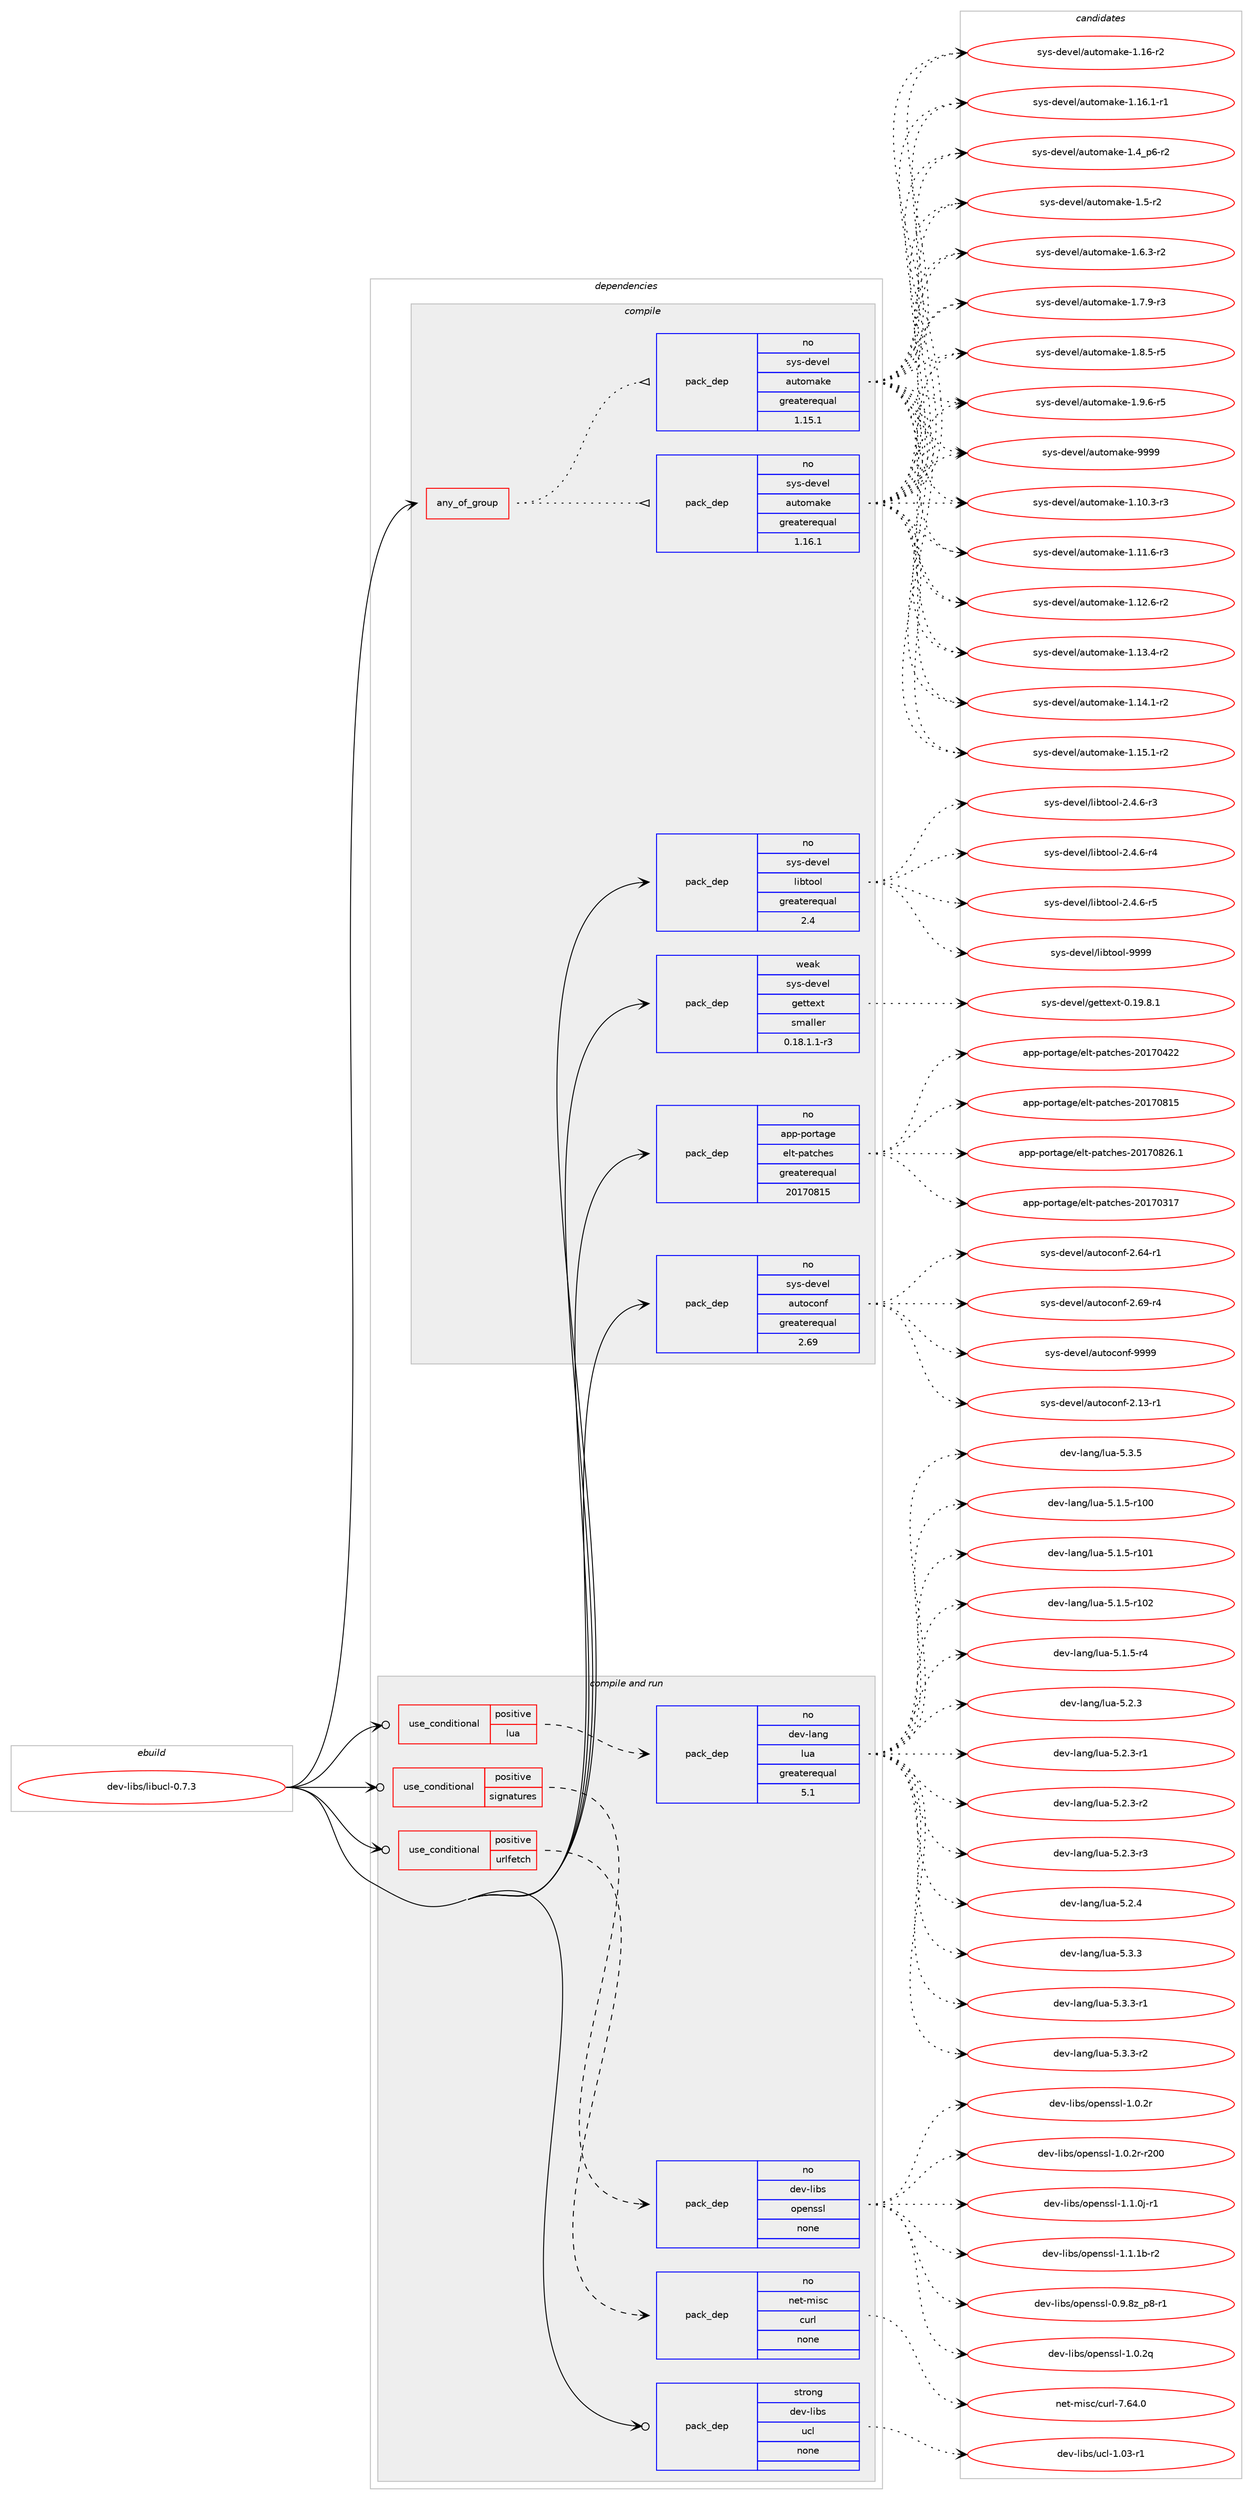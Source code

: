 digraph prolog {

# *************
# Graph options
# *************

newrank=true;
concentrate=true;
compound=true;
graph [rankdir=LR,fontname=Helvetica,fontsize=10,ranksep=1.5];#, ranksep=2.5, nodesep=0.2];
edge  [arrowhead=vee];
node  [fontname=Helvetica,fontsize=10];

# **********
# The ebuild
# **********

subgraph cluster_leftcol {
color=gray;
rank=same;
label=<<i>ebuild</i>>;
id [label="dev-libs/libucl-0.7.3", color=red, width=4, href="../dev-libs/libucl-0.7.3.svg"];
}

# ****************
# The dependencies
# ****************

subgraph cluster_midcol {
color=gray;
label=<<i>dependencies</i>>;
subgraph cluster_compile {
fillcolor="#eeeeee";
style=filled;
label=<<i>compile</i>>;
subgraph any22344 {
dependency1370027 [label=<<TABLE BORDER="0" CELLBORDER="1" CELLSPACING="0" CELLPADDING="4"><TR><TD CELLPADDING="10">any_of_group</TD></TR></TABLE>>, shape=none, color=red];subgraph pack980682 {
dependency1370028 [label=<<TABLE BORDER="0" CELLBORDER="1" CELLSPACING="0" CELLPADDING="4" WIDTH="220"><TR><TD ROWSPAN="6" CELLPADDING="30">pack_dep</TD></TR><TR><TD WIDTH="110">no</TD></TR><TR><TD>sys-devel</TD></TR><TR><TD>automake</TD></TR><TR><TD>greaterequal</TD></TR><TR><TD>1.16.1</TD></TR></TABLE>>, shape=none, color=blue];
}
dependency1370027:e -> dependency1370028:w [weight=20,style="dotted",arrowhead="oinv"];
subgraph pack980683 {
dependency1370029 [label=<<TABLE BORDER="0" CELLBORDER="1" CELLSPACING="0" CELLPADDING="4" WIDTH="220"><TR><TD ROWSPAN="6" CELLPADDING="30">pack_dep</TD></TR><TR><TD WIDTH="110">no</TD></TR><TR><TD>sys-devel</TD></TR><TR><TD>automake</TD></TR><TR><TD>greaterequal</TD></TR><TR><TD>1.15.1</TD></TR></TABLE>>, shape=none, color=blue];
}
dependency1370027:e -> dependency1370029:w [weight=20,style="dotted",arrowhead="oinv"];
}
id:e -> dependency1370027:w [weight=20,style="solid",arrowhead="vee"];
subgraph pack980684 {
dependency1370030 [label=<<TABLE BORDER="0" CELLBORDER="1" CELLSPACING="0" CELLPADDING="4" WIDTH="220"><TR><TD ROWSPAN="6" CELLPADDING="30">pack_dep</TD></TR><TR><TD WIDTH="110">no</TD></TR><TR><TD>app-portage</TD></TR><TR><TD>elt-patches</TD></TR><TR><TD>greaterequal</TD></TR><TR><TD>20170815</TD></TR></TABLE>>, shape=none, color=blue];
}
id:e -> dependency1370030:w [weight=20,style="solid",arrowhead="vee"];
subgraph pack980685 {
dependency1370031 [label=<<TABLE BORDER="0" CELLBORDER="1" CELLSPACING="0" CELLPADDING="4" WIDTH="220"><TR><TD ROWSPAN="6" CELLPADDING="30">pack_dep</TD></TR><TR><TD WIDTH="110">no</TD></TR><TR><TD>sys-devel</TD></TR><TR><TD>autoconf</TD></TR><TR><TD>greaterequal</TD></TR><TR><TD>2.69</TD></TR></TABLE>>, shape=none, color=blue];
}
id:e -> dependency1370031:w [weight=20,style="solid",arrowhead="vee"];
subgraph pack980686 {
dependency1370032 [label=<<TABLE BORDER="0" CELLBORDER="1" CELLSPACING="0" CELLPADDING="4" WIDTH="220"><TR><TD ROWSPAN="6" CELLPADDING="30">pack_dep</TD></TR><TR><TD WIDTH="110">no</TD></TR><TR><TD>sys-devel</TD></TR><TR><TD>libtool</TD></TR><TR><TD>greaterequal</TD></TR><TR><TD>2.4</TD></TR></TABLE>>, shape=none, color=blue];
}
id:e -> dependency1370032:w [weight=20,style="solid",arrowhead="vee"];
subgraph pack980687 {
dependency1370033 [label=<<TABLE BORDER="0" CELLBORDER="1" CELLSPACING="0" CELLPADDING="4" WIDTH="220"><TR><TD ROWSPAN="6" CELLPADDING="30">pack_dep</TD></TR><TR><TD WIDTH="110">weak</TD></TR><TR><TD>sys-devel</TD></TR><TR><TD>gettext</TD></TR><TR><TD>smaller</TD></TR><TR><TD>0.18.1.1-r3</TD></TR></TABLE>>, shape=none, color=blue];
}
id:e -> dependency1370033:w [weight=20,style="solid",arrowhead="vee"];
}
subgraph cluster_compileandrun {
fillcolor="#eeeeee";
style=filled;
label=<<i>compile and run</i>>;
subgraph cond366439 {
dependency1370034 [label=<<TABLE BORDER="0" CELLBORDER="1" CELLSPACING="0" CELLPADDING="4"><TR><TD ROWSPAN="3" CELLPADDING="10">use_conditional</TD></TR><TR><TD>positive</TD></TR><TR><TD>lua</TD></TR></TABLE>>, shape=none, color=red];
subgraph pack980688 {
dependency1370035 [label=<<TABLE BORDER="0" CELLBORDER="1" CELLSPACING="0" CELLPADDING="4" WIDTH="220"><TR><TD ROWSPAN="6" CELLPADDING="30">pack_dep</TD></TR><TR><TD WIDTH="110">no</TD></TR><TR><TD>dev-lang</TD></TR><TR><TD>lua</TD></TR><TR><TD>greaterequal</TD></TR><TR><TD>5.1</TD></TR></TABLE>>, shape=none, color=blue];
}
dependency1370034:e -> dependency1370035:w [weight=20,style="dashed",arrowhead="vee"];
}
id:e -> dependency1370034:w [weight=20,style="solid",arrowhead="odotvee"];
subgraph cond366440 {
dependency1370036 [label=<<TABLE BORDER="0" CELLBORDER="1" CELLSPACING="0" CELLPADDING="4"><TR><TD ROWSPAN="3" CELLPADDING="10">use_conditional</TD></TR><TR><TD>positive</TD></TR><TR><TD>signatures</TD></TR></TABLE>>, shape=none, color=red];
subgraph pack980689 {
dependency1370037 [label=<<TABLE BORDER="0" CELLBORDER="1" CELLSPACING="0" CELLPADDING="4" WIDTH="220"><TR><TD ROWSPAN="6" CELLPADDING="30">pack_dep</TD></TR><TR><TD WIDTH="110">no</TD></TR><TR><TD>dev-libs</TD></TR><TR><TD>openssl</TD></TR><TR><TD>none</TD></TR><TR><TD></TD></TR></TABLE>>, shape=none, color=blue];
}
dependency1370036:e -> dependency1370037:w [weight=20,style="dashed",arrowhead="vee"];
}
id:e -> dependency1370036:w [weight=20,style="solid",arrowhead="odotvee"];
subgraph cond366441 {
dependency1370038 [label=<<TABLE BORDER="0" CELLBORDER="1" CELLSPACING="0" CELLPADDING="4"><TR><TD ROWSPAN="3" CELLPADDING="10">use_conditional</TD></TR><TR><TD>positive</TD></TR><TR><TD>urlfetch</TD></TR></TABLE>>, shape=none, color=red];
subgraph pack980690 {
dependency1370039 [label=<<TABLE BORDER="0" CELLBORDER="1" CELLSPACING="0" CELLPADDING="4" WIDTH="220"><TR><TD ROWSPAN="6" CELLPADDING="30">pack_dep</TD></TR><TR><TD WIDTH="110">no</TD></TR><TR><TD>net-misc</TD></TR><TR><TD>curl</TD></TR><TR><TD>none</TD></TR><TR><TD></TD></TR></TABLE>>, shape=none, color=blue];
}
dependency1370038:e -> dependency1370039:w [weight=20,style="dashed",arrowhead="vee"];
}
id:e -> dependency1370038:w [weight=20,style="solid",arrowhead="odotvee"];
subgraph pack980691 {
dependency1370040 [label=<<TABLE BORDER="0" CELLBORDER="1" CELLSPACING="0" CELLPADDING="4" WIDTH="220"><TR><TD ROWSPAN="6" CELLPADDING="30">pack_dep</TD></TR><TR><TD WIDTH="110">strong</TD></TR><TR><TD>dev-libs</TD></TR><TR><TD>ucl</TD></TR><TR><TD>none</TD></TR><TR><TD></TD></TR></TABLE>>, shape=none, color=blue];
}
id:e -> dependency1370040:w [weight=20,style="solid",arrowhead="odotvee"];
}
subgraph cluster_run {
fillcolor="#eeeeee";
style=filled;
label=<<i>run</i>>;
}
}

# **************
# The candidates
# **************

subgraph cluster_choices {
rank=same;
color=gray;
label=<<i>candidates</i>>;

subgraph choice980682 {
color=black;
nodesep=1;
choice11512111545100101118101108479711711611110997107101454946494846514511451 [label="sys-devel/automake-1.10.3-r3", color=red, width=4,href="../sys-devel/automake-1.10.3-r3.svg"];
choice11512111545100101118101108479711711611110997107101454946494946544511451 [label="sys-devel/automake-1.11.6-r3", color=red, width=4,href="../sys-devel/automake-1.11.6-r3.svg"];
choice11512111545100101118101108479711711611110997107101454946495046544511450 [label="sys-devel/automake-1.12.6-r2", color=red, width=4,href="../sys-devel/automake-1.12.6-r2.svg"];
choice11512111545100101118101108479711711611110997107101454946495146524511450 [label="sys-devel/automake-1.13.4-r2", color=red, width=4,href="../sys-devel/automake-1.13.4-r2.svg"];
choice11512111545100101118101108479711711611110997107101454946495246494511450 [label="sys-devel/automake-1.14.1-r2", color=red, width=4,href="../sys-devel/automake-1.14.1-r2.svg"];
choice11512111545100101118101108479711711611110997107101454946495346494511450 [label="sys-devel/automake-1.15.1-r2", color=red, width=4,href="../sys-devel/automake-1.15.1-r2.svg"];
choice1151211154510010111810110847971171161111099710710145494649544511450 [label="sys-devel/automake-1.16-r2", color=red, width=4,href="../sys-devel/automake-1.16-r2.svg"];
choice11512111545100101118101108479711711611110997107101454946495446494511449 [label="sys-devel/automake-1.16.1-r1", color=red, width=4,href="../sys-devel/automake-1.16.1-r1.svg"];
choice115121115451001011181011084797117116111109971071014549465295112544511450 [label="sys-devel/automake-1.4_p6-r2", color=red, width=4,href="../sys-devel/automake-1.4_p6-r2.svg"];
choice11512111545100101118101108479711711611110997107101454946534511450 [label="sys-devel/automake-1.5-r2", color=red, width=4,href="../sys-devel/automake-1.5-r2.svg"];
choice115121115451001011181011084797117116111109971071014549465446514511450 [label="sys-devel/automake-1.6.3-r2", color=red, width=4,href="../sys-devel/automake-1.6.3-r2.svg"];
choice115121115451001011181011084797117116111109971071014549465546574511451 [label="sys-devel/automake-1.7.9-r3", color=red, width=4,href="../sys-devel/automake-1.7.9-r3.svg"];
choice115121115451001011181011084797117116111109971071014549465646534511453 [label="sys-devel/automake-1.8.5-r5", color=red, width=4,href="../sys-devel/automake-1.8.5-r5.svg"];
choice115121115451001011181011084797117116111109971071014549465746544511453 [label="sys-devel/automake-1.9.6-r5", color=red, width=4,href="../sys-devel/automake-1.9.6-r5.svg"];
choice115121115451001011181011084797117116111109971071014557575757 [label="sys-devel/automake-9999", color=red, width=4,href="../sys-devel/automake-9999.svg"];
dependency1370028:e -> choice11512111545100101118101108479711711611110997107101454946494846514511451:w [style=dotted,weight="100"];
dependency1370028:e -> choice11512111545100101118101108479711711611110997107101454946494946544511451:w [style=dotted,weight="100"];
dependency1370028:e -> choice11512111545100101118101108479711711611110997107101454946495046544511450:w [style=dotted,weight="100"];
dependency1370028:e -> choice11512111545100101118101108479711711611110997107101454946495146524511450:w [style=dotted,weight="100"];
dependency1370028:e -> choice11512111545100101118101108479711711611110997107101454946495246494511450:w [style=dotted,weight="100"];
dependency1370028:e -> choice11512111545100101118101108479711711611110997107101454946495346494511450:w [style=dotted,weight="100"];
dependency1370028:e -> choice1151211154510010111810110847971171161111099710710145494649544511450:w [style=dotted,weight="100"];
dependency1370028:e -> choice11512111545100101118101108479711711611110997107101454946495446494511449:w [style=dotted,weight="100"];
dependency1370028:e -> choice115121115451001011181011084797117116111109971071014549465295112544511450:w [style=dotted,weight="100"];
dependency1370028:e -> choice11512111545100101118101108479711711611110997107101454946534511450:w [style=dotted,weight="100"];
dependency1370028:e -> choice115121115451001011181011084797117116111109971071014549465446514511450:w [style=dotted,weight="100"];
dependency1370028:e -> choice115121115451001011181011084797117116111109971071014549465546574511451:w [style=dotted,weight="100"];
dependency1370028:e -> choice115121115451001011181011084797117116111109971071014549465646534511453:w [style=dotted,weight="100"];
dependency1370028:e -> choice115121115451001011181011084797117116111109971071014549465746544511453:w [style=dotted,weight="100"];
dependency1370028:e -> choice115121115451001011181011084797117116111109971071014557575757:w [style=dotted,weight="100"];
}
subgraph choice980683 {
color=black;
nodesep=1;
choice11512111545100101118101108479711711611110997107101454946494846514511451 [label="sys-devel/automake-1.10.3-r3", color=red, width=4,href="../sys-devel/automake-1.10.3-r3.svg"];
choice11512111545100101118101108479711711611110997107101454946494946544511451 [label="sys-devel/automake-1.11.6-r3", color=red, width=4,href="../sys-devel/automake-1.11.6-r3.svg"];
choice11512111545100101118101108479711711611110997107101454946495046544511450 [label="sys-devel/automake-1.12.6-r2", color=red, width=4,href="../sys-devel/automake-1.12.6-r2.svg"];
choice11512111545100101118101108479711711611110997107101454946495146524511450 [label="sys-devel/automake-1.13.4-r2", color=red, width=4,href="../sys-devel/automake-1.13.4-r2.svg"];
choice11512111545100101118101108479711711611110997107101454946495246494511450 [label="sys-devel/automake-1.14.1-r2", color=red, width=4,href="../sys-devel/automake-1.14.1-r2.svg"];
choice11512111545100101118101108479711711611110997107101454946495346494511450 [label="sys-devel/automake-1.15.1-r2", color=red, width=4,href="../sys-devel/automake-1.15.1-r2.svg"];
choice1151211154510010111810110847971171161111099710710145494649544511450 [label="sys-devel/automake-1.16-r2", color=red, width=4,href="../sys-devel/automake-1.16-r2.svg"];
choice11512111545100101118101108479711711611110997107101454946495446494511449 [label="sys-devel/automake-1.16.1-r1", color=red, width=4,href="../sys-devel/automake-1.16.1-r1.svg"];
choice115121115451001011181011084797117116111109971071014549465295112544511450 [label="sys-devel/automake-1.4_p6-r2", color=red, width=4,href="../sys-devel/automake-1.4_p6-r2.svg"];
choice11512111545100101118101108479711711611110997107101454946534511450 [label="sys-devel/automake-1.5-r2", color=red, width=4,href="../sys-devel/automake-1.5-r2.svg"];
choice115121115451001011181011084797117116111109971071014549465446514511450 [label="sys-devel/automake-1.6.3-r2", color=red, width=4,href="../sys-devel/automake-1.6.3-r2.svg"];
choice115121115451001011181011084797117116111109971071014549465546574511451 [label="sys-devel/automake-1.7.9-r3", color=red, width=4,href="../sys-devel/automake-1.7.9-r3.svg"];
choice115121115451001011181011084797117116111109971071014549465646534511453 [label="sys-devel/automake-1.8.5-r5", color=red, width=4,href="../sys-devel/automake-1.8.5-r5.svg"];
choice115121115451001011181011084797117116111109971071014549465746544511453 [label="sys-devel/automake-1.9.6-r5", color=red, width=4,href="../sys-devel/automake-1.9.6-r5.svg"];
choice115121115451001011181011084797117116111109971071014557575757 [label="sys-devel/automake-9999", color=red, width=4,href="../sys-devel/automake-9999.svg"];
dependency1370029:e -> choice11512111545100101118101108479711711611110997107101454946494846514511451:w [style=dotted,weight="100"];
dependency1370029:e -> choice11512111545100101118101108479711711611110997107101454946494946544511451:w [style=dotted,weight="100"];
dependency1370029:e -> choice11512111545100101118101108479711711611110997107101454946495046544511450:w [style=dotted,weight="100"];
dependency1370029:e -> choice11512111545100101118101108479711711611110997107101454946495146524511450:w [style=dotted,weight="100"];
dependency1370029:e -> choice11512111545100101118101108479711711611110997107101454946495246494511450:w [style=dotted,weight="100"];
dependency1370029:e -> choice11512111545100101118101108479711711611110997107101454946495346494511450:w [style=dotted,weight="100"];
dependency1370029:e -> choice1151211154510010111810110847971171161111099710710145494649544511450:w [style=dotted,weight="100"];
dependency1370029:e -> choice11512111545100101118101108479711711611110997107101454946495446494511449:w [style=dotted,weight="100"];
dependency1370029:e -> choice115121115451001011181011084797117116111109971071014549465295112544511450:w [style=dotted,weight="100"];
dependency1370029:e -> choice11512111545100101118101108479711711611110997107101454946534511450:w [style=dotted,weight="100"];
dependency1370029:e -> choice115121115451001011181011084797117116111109971071014549465446514511450:w [style=dotted,weight="100"];
dependency1370029:e -> choice115121115451001011181011084797117116111109971071014549465546574511451:w [style=dotted,weight="100"];
dependency1370029:e -> choice115121115451001011181011084797117116111109971071014549465646534511453:w [style=dotted,weight="100"];
dependency1370029:e -> choice115121115451001011181011084797117116111109971071014549465746544511453:w [style=dotted,weight="100"];
dependency1370029:e -> choice115121115451001011181011084797117116111109971071014557575757:w [style=dotted,weight="100"];
}
subgraph choice980684 {
color=black;
nodesep=1;
choice97112112451121111141169710310147101108116451129711699104101115455048495548514955 [label="app-portage/elt-patches-20170317", color=red, width=4,href="../app-portage/elt-patches-20170317.svg"];
choice97112112451121111141169710310147101108116451129711699104101115455048495548525050 [label="app-portage/elt-patches-20170422", color=red, width=4,href="../app-portage/elt-patches-20170422.svg"];
choice97112112451121111141169710310147101108116451129711699104101115455048495548564953 [label="app-portage/elt-patches-20170815", color=red, width=4,href="../app-portage/elt-patches-20170815.svg"];
choice971121124511211111411697103101471011081164511297116991041011154550484955485650544649 [label="app-portage/elt-patches-20170826.1", color=red, width=4,href="../app-portage/elt-patches-20170826.1.svg"];
dependency1370030:e -> choice97112112451121111141169710310147101108116451129711699104101115455048495548514955:w [style=dotted,weight="100"];
dependency1370030:e -> choice97112112451121111141169710310147101108116451129711699104101115455048495548525050:w [style=dotted,weight="100"];
dependency1370030:e -> choice97112112451121111141169710310147101108116451129711699104101115455048495548564953:w [style=dotted,weight="100"];
dependency1370030:e -> choice971121124511211111411697103101471011081164511297116991041011154550484955485650544649:w [style=dotted,weight="100"];
}
subgraph choice980685 {
color=black;
nodesep=1;
choice1151211154510010111810110847971171161119911111010245504649514511449 [label="sys-devel/autoconf-2.13-r1", color=red, width=4,href="../sys-devel/autoconf-2.13-r1.svg"];
choice1151211154510010111810110847971171161119911111010245504654524511449 [label="sys-devel/autoconf-2.64-r1", color=red, width=4,href="../sys-devel/autoconf-2.64-r1.svg"];
choice1151211154510010111810110847971171161119911111010245504654574511452 [label="sys-devel/autoconf-2.69-r4", color=red, width=4,href="../sys-devel/autoconf-2.69-r4.svg"];
choice115121115451001011181011084797117116111991111101024557575757 [label="sys-devel/autoconf-9999", color=red, width=4,href="../sys-devel/autoconf-9999.svg"];
dependency1370031:e -> choice1151211154510010111810110847971171161119911111010245504649514511449:w [style=dotted,weight="100"];
dependency1370031:e -> choice1151211154510010111810110847971171161119911111010245504654524511449:w [style=dotted,weight="100"];
dependency1370031:e -> choice1151211154510010111810110847971171161119911111010245504654574511452:w [style=dotted,weight="100"];
dependency1370031:e -> choice115121115451001011181011084797117116111991111101024557575757:w [style=dotted,weight="100"];
}
subgraph choice980686 {
color=black;
nodesep=1;
choice1151211154510010111810110847108105981161111111084550465246544511451 [label="sys-devel/libtool-2.4.6-r3", color=red, width=4,href="../sys-devel/libtool-2.4.6-r3.svg"];
choice1151211154510010111810110847108105981161111111084550465246544511452 [label="sys-devel/libtool-2.4.6-r4", color=red, width=4,href="../sys-devel/libtool-2.4.6-r4.svg"];
choice1151211154510010111810110847108105981161111111084550465246544511453 [label="sys-devel/libtool-2.4.6-r5", color=red, width=4,href="../sys-devel/libtool-2.4.6-r5.svg"];
choice1151211154510010111810110847108105981161111111084557575757 [label="sys-devel/libtool-9999", color=red, width=4,href="../sys-devel/libtool-9999.svg"];
dependency1370032:e -> choice1151211154510010111810110847108105981161111111084550465246544511451:w [style=dotted,weight="100"];
dependency1370032:e -> choice1151211154510010111810110847108105981161111111084550465246544511452:w [style=dotted,weight="100"];
dependency1370032:e -> choice1151211154510010111810110847108105981161111111084550465246544511453:w [style=dotted,weight="100"];
dependency1370032:e -> choice1151211154510010111810110847108105981161111111084557575757:w [style=dotted,weight="100"];
}
subgraph choice980687 {
color=black;
nodesep=1;
choice1151211154510010111810110847103101116116101120116454846495746564649 [label="sys-devel/gettext-0.19.8.1", color=red, width=4,href="../sys-devel/gettext-0.19.8.1.svg"];
dependency1370033:e -> choice1151211154510010111810110847103101116116101120116454846495746564649:w [style=dotted,weight="100"];
}
subgraph choice980688 {
color=black;
nodesep=1;
choice1001011184510897110103471081179745534649465345114494848 [label="dev-lang/lua-5.1.5-r100", color=red, width=4,href="../dev-lang/lua-5.1.5-r100.svg"];
choice1001011184510897110103471081179745534649465345114494849 [label="dev-lang/lua-5.1.5-r101", color=red, width=4,href="../dev-lang/lua-5.1.5-r101.svg"];
choice1001011184510897110103471081179745534649465345114494850 [label="dev-lang/lua-5.1.5-r102", color=red, width=4,href="../dev-lang/lua-5.1.5-r102.svg"];
choice100101118451089711010347108117974553464946534511452 [label="dev-lang/lua-5.1.5-r4", color=red, width=4,href="../dev-lang/lua-5.1.5-r4.svg"];
choice10010111845108971101034710811797455346504651 [label="dev-lang/lua-5.2.3", color=red, width=4,href="../dev-lang/lua-5.2.3.svg"];
choice100101118451089711010347108117974553465046514511449 [label="dev-lang/lua-5.2.3-r1", color=red, width=4,href="../dev-lang/lua-5.2.3-r1.svg"];
choice100101118451089711010347108117974553465046514511450 [label="dev-lang/lua-5.2.3-r2", color=red, width=4,href="../dev-lang/lua-5.2.3-r2.svg"];
choice100101118451089711010347108117974553465046514511451 [label="dev-lang/lua-5.2.3-r3", color=red, width=4,href="../dev-lang/lua-5.2.3-r3.svg"];
choice10010111845108971101034710811797455346504652 [label="dev-lang/lua-5.2.4", color=red, width=4,href="../dev-lang/lua-5.2.4.svg"];
choice10010111845108971101034710811797455346514651 [label="dev-lang/lua-5.3.3", color=red, width=4,href="../dev-lang/lua-5.3.3.svg"];
choice100101118451089711010347108117974553465146514511449 [label="dev-lang/lua-5.3.3-r1", color=red, width=4,href="../dev-lang/lua-5.3.3-r1.svg"];
choice100101118451089711010347108117974553465146514511450 [label="dev-lang/lua-5.3.3-r2", color=red, width=4,href="../dev-lang/lua-5.3.3-r2.svg"];
choice10010111845108971101034710811797455346514653 [label="dev-lang/lua-5.3.5", color=red, width=4,href="../dev-lang/lua-5.3.5.svg"];
dependency1370035:e -> choice1001011184510897110103471081179745534649465345114494848:w [style=dotted,weight="100"];
dependency1370035:e -> choice1001011184510897110103471081179745534649465345114494849:w [style=dotted,weight="100"];
dependency1370035:e -> choice1001011184510897110103471081179745534649465345114494850:w [style=dotted,weight="100"];
dependency1370035:e -> choice100101118451089711010347108117974553464946534511452:w [style=dotted,weight="100"];
dependency1370035:e -> choice10010111845108971101034710811797455346504651:w [style=dotted,weight="100"];
dependency1370035:e -> choice100101118451089711010347108117974553465046514511449:w [style=dotted,weight="100"];
dependency1370035:e -> choice100101118451089711010347108117974553465046514511450:w [style=dotted,weight="100"];
dependency1370035:e -> choice100101118451089711010347108117974553465046514511451:w [style=dotted,weight="100"];
dependency1370035:e -> choice10010111845108971101034710811797455346504652:w [style=dotted,weight="100"];
dependency1370035:e -> choice10010111845108971101034710811797455346514651:w [style=dotted,weight="100"];
dependency1370035:e -> choice100101118451089711010347108117974553465146514511449:w [style=dotted,weight="100"];
dependency1370035:e -> choice100101118451089711010347108117974553465146514511450:w [style=dotted,weight="100"];
dependency1370035:e -> choice10010111845108971101034710811797455346514653:w [style=dotted,weight="100"];
}
subgraph choice980689 {
color=black;
nodesep=1;
choice10010111845108105981154711111210111011511510845484657465612295112564511449 [label="dev-libs/openssl-0.9.8z_p8-r1", color=red, width=4,href="../dev-libs/openssl-0.9.8z_p8-r1.svg"];
choice100101118451081059811547111112101110115115108454946484650113 [label="dev-libs/openssl-1.0.2q", color=red, width=4,href="../dev-libs/openssl-1.0.2q.svg"];
choice100101118451081059811547111112101110115115108454946484650114 [label="dev-libs/openssl-1.0.2r", color=red, width=4,href="../dev-libs/openssl-1.0.2r.svg"];
choice10010111845108105981154711111210111011511510845494648465011445114504848 [label="dev-libs/openssl-1.0.2r-r200", color=red, width=4,href="../dev-libs/openssl-1.0.2r-r200.svg"];
choice1001011184510810598115471111121011101151151084549464946481064511449 [label="dev-libs/openssl-1.1.0j-r1", color=red, width=4,href="../dev-libs/openssl-1.1.0j-r1.svg"];
choice100101118451081059811547111112101110115115108454946494649984511450 [label="dev-libs/openssl-1.1.1b-r2", color=red, width=4,href="../dev-libs/openssl-1.1.1b-r2.svg"];
dependency1370037:e -> choice10010111845108105981154711111210111011511510845484657465612295112564511449:w [style=dotted,weight="100"];
dependency1370037:e -> choice100101118451081059811547111112101110115115108454946484650113:w [style=dotted,weight="100"];
dependency1370037:e -> choice100101118451081059811547111112101110115115108454946484650114:w [style=dotted,weight="100"];
dependency1370037:e -> choice10010111845108105981154711111210111011511510845494648465011445114504848:w [style=dotted,weight="100"];
dependency1370037:e -> choice1001011184510810598115471111121011101151151084549464946481064511449:w [style=dotted,weight="100"];
dependency1370037:e -> choice100101118451081059811547111112101110115115108454946494649984511450:w [style=dotted,weight="100"];
}
subgraph choice980690 {
color=black;
nodesep=1;
choice1101011164510910511599479911711410845554654524648 [label="net-misc/curl-7.64.0", color=red, width=4,href="../net-misc/curl-7.64.0.svg"];
dependency1370039:e -> choice1101011164510910511599479911711410845554654524648:w [style=dotted,weight="100"];
}
subgraph choice980691 {
color=black;
nodesep=1;
choice1001011184510810598115471179910845494648514511449 [label="dev-libs/ucl-1.03-r1", color=red, width=4,href="../dev-libs/ucl-1.03-r1.svg"];
dependency1370040:e -> choice1001011184510810598115471179910845494648514511449:w [style=dotted,weight="100"];
}
}

}
